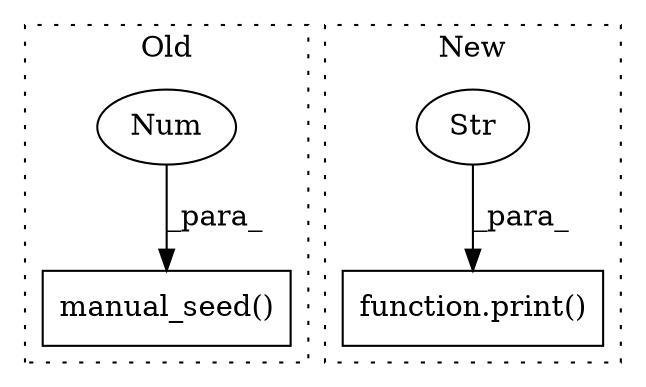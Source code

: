 digraph G {
subgraph cluster0 {
1 [label="manual_seed()" a="75" s="17120,17139" l="18,1" shape="box"];
4 [label="Num" a="76" s="17138" l="1" shape="ellipse"];
label = "Old";
style="dotted";
}
subgraph cluster1 {
2 [label="function.print()" a="75" s="2159,2202" l="6,1" shape="box"];
3 [label="Str" a="66" s="2165" l="37" shape="ellipse"];
label = "New";
style="dotted";
}
3 -> 2 [label="_para_"];
4 -> 1 [label="_para_"];
}